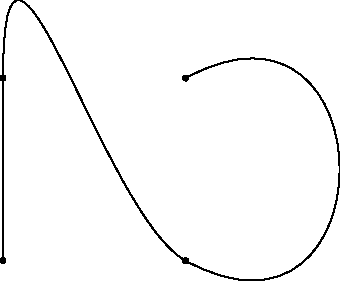 size(6cm,0);
pair A=(0,0), B=(0,1), C=(1,0), D=(1,1);

draw(A---B..C..D);
dot(A);dot(B);dot(C);dot(D);
